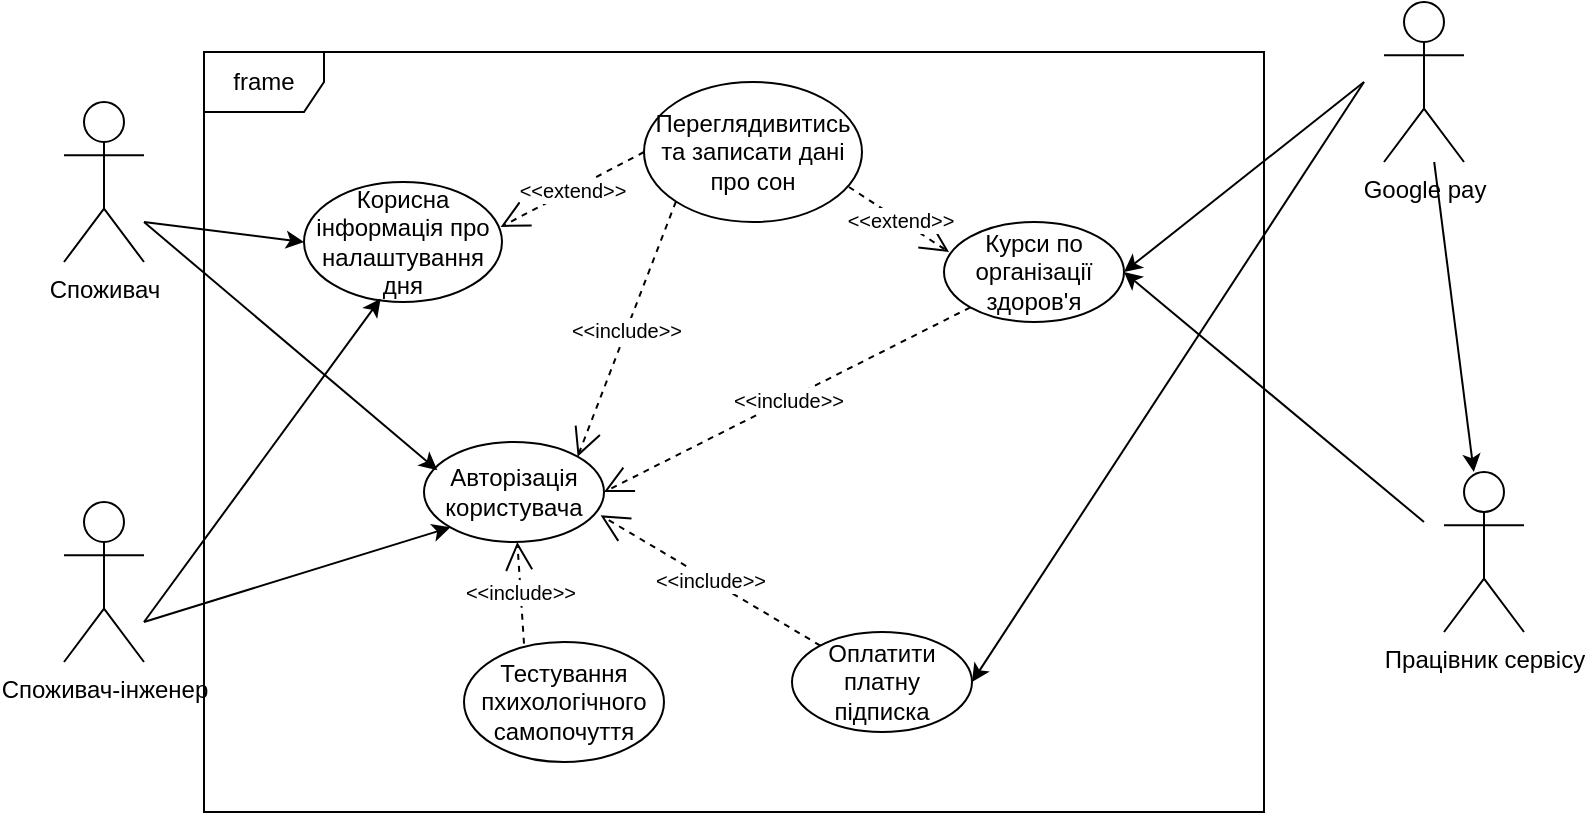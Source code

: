 <mxfile version="20.3.2" type="github"><diagram id="IqHNt96XNkLv_4DKpf2J" name="Страница 1"><mxGraphModel dx="1422" dy="762" grid="1" gridSize="10" guides="1" tooltips="1" connect="1" arrows="1" fold="1" page="1" pageScale="1" pageWidth="827" pageHeight="1169" math="0" shadow="0"><root><mxCell id="0"/><mxCell id="1" parent="0"/><mxCell id="-ufG074SU39axxW3eWZy-1" value="frame" style="shape=umlFrame;whiteSpace=wrap;html=1;" parent="1" vertex="1"><mxGeometry x="120" y="95" width="530" height="380" as="geometry"/></mxCell><mxCell id="-ufG074SU39axxW3eWZy-2" value="Споживач" style="shape=umlActor;verticalLabelPosition=bottom;verticalAlign=top;html=1;" parent="1" vertex="1"><mxGeometry x="50" y="120" width="40" height="80" as="geometry"/></mxCell><mxCell id="-ufG074SU39axxW3eWZy-3" value="Працівник сервісу" style="shape=umlActor;verticalLabelPosition=bottom;verticalAlign=top;html=1;" parent="1" vertex="1"><mxGeometry x="740" y="305" width="40" height="80" as="geometry"/></mxCell><mxCell id="-ufG074SU39axxW3eWZy-4" value="Споживач-інженер" style="shape=umlActor;verticalLabelPosition=bottom;verticalAlign=top;html=1;" parent="1" vertex="1"><mxGeometry x="50" y="320" width="40" height="80" as="geometry"/></mxCell><mxCell id="-ufG074SU39axxW3eWZy-8" value="Переглядивитись та записати дані про сон" style="ellipse;whiteSpace=wrap;html=1;" parent="1" vertex="1"><mxGeometry x="340" y="110" width="109" height="70" as="geometry"/></mxCell><mxCell id="-ufG074SU39axxW3eWZy-9" value="Авторізація користувача" style="ellipse;whiteSpace=wrap;html=1;" parent="1" vertex="1"><mxGeometry x="230" y="290" width="90" height="50" as="geometry"/></mxCell><mxCell id="-ufG074SU39axxW3eWZy-10" value="Корисна інформація про налаштування дня" style="ellipse;whiteSpace=wrap;html=1;" parent="1" vertex="1"><mxGeometry x="170" y="160" width="99" height="60" as="geometry"/></mxCell><mxCell id="-ufG074SU39axxW3eWZy-11" value="Оплатити платну підписка" style="ellipse;whiteSpace=wrap;html=1;" parent="1" vertex="1"><mxGeometry x="414" y="385" width="90" height="50" as="geometry"/></mxCell><mxCell id="-ufG074SU39axxW3eWZy-12" value="Тестування пхихологічного самопочуття" style="ellipse;whiteSpace=wrap;html=1;" parent="1" vertex="1"><mxGeometry x="250" y="390" width="100" height="60" as="geometry"/></mxCell><mxCell id="-ufG074SU39axxW3eWZy-14" value="Курси по організації здоров'я" style="ellipse;whiteSpace=wrap;html=1;" parent="1" vertex="1"><mxGeometry x="490" y="180" width="90" height="50" as="geometry"/></mxCell><mxCell id="-ufG074SU39axxW3eWZy-18" value="" style="endArrow=classic;html=1;rounded=0;" parent="1" source="_8N_ejEAzdSbg6BdYuQ4-2" target="-ufG074SU39axxW3eWZy-3" edge="1"><mxGeometry width="50" height="50" relative="1" as="geometry"><mxPoint x="640" y="335" as="sourcePoint"/><mxPoint x="690" y="270" as="targetPoint"/></mxGeometry></mxCell><mxCell id="-ufG074SU39axxW3eWZy-20" value="" style="endArrow=classic;html=1;rounded=0;entryX=0.387;entryY=0.972;entryDx=0;entryDy=0;entryPerimeter=0;" parent="1" target="-ufG074SU39axxW3eWZy-10" edge="1"><mxGeometry width="50" height="50" relative="1" as="geometry"><mxPoint x="90" y="380" as="sourcePoint"/><mxPoint x="140" y="330" as="targetPoint"/></mxGeometry></mxCell><mxCell id="-ufG074SU39axxW3eWZy-21" value="" style="endArrow=classic;html=1;rounded=0;entryX=0;entryY=0.5;entryDx=0;entryDy=0;" parent="1" target="-ufG074SU39axxW3eWZy-10" edge="1"><mxGeometry width="50" height="50" relative="1" as="geometry"><mxPoint x="90" y="180" as="sourcePoint"/><mxPoint x="140" y="130" as="targetPoint"/></mxGeometry></mxCell><mxCell id="-ufG074SU39axxW3eWZy-22" value="" style="endArrow=classic;html=1;rounded=0;entryX=0;entryY=1;entryDx=0;entryDy=0;" parent="1" target="-ufG074SU39axxW3eWZy-9" edge="1"><mxGeometry width="50" height="50" relative="1" as="geometry"><mxPoint x="90" y="380" as="sourcePoint"/><mxPoint x="140" y="330" as="targetPoint"/></mxGeometry></mxCell><mxCell id="-ufG074SU39axxW3eWZy-23" value="" style="endArrow=classic;html=1;rounded=0;entryX=0.074;entryY=0.283;entryDx=0;entryDy=0;entryPerimeter=0;" parent="1" target="-ufG074SU39axxW3eWZy-9" edge="1"><mxGeometry width="50" height="50" relative="1" as="geometry"><mxPoint x="90" y="180" as="sourcePoint"/><mxPoint x="140" y="130" as="targetPoint"/></mxGeometry></mxCell><mxCell id="-ufG074SU39axxW3eWZy-31" value="" style="endArrow=classic;html=1;rounded=0;entryX=1;entryY=0.5;entryDx=0;entryDy=0;" parent="1" target="-ufG074SU39axxW3eWZy-14" edge="1"><mxGeometry width="50" height="50" relative="1" as="geometry"><mxPoint x="730" y="330" as="sourcePoint"/><mxPoint x="720" y="145" as="targetPoint"/></mxGeometry></mxCell><mxCell id="-ufG074SU39axxW3eWZy-33" value="&lt;font style=&quot;font-size: 10px;&quot;&gt;&amp;lt;&amp;lt;include&amp;gt;&amp;gt;&lt;/font&gt;" style="endArrow=open;endSize=12;dashed=1;html=1;rounded=0;exitX=0;exitY=1;exitDx=0;exitDy=0;entryX=1;entryY=0;entryDx=0;entryDy=0;" parent="1" source="-ufG074SU39axxW3eWZy-8" target="-ufG074SU39axxW3eWZy-9" edge="1"><mxGeometry width="160" relative="1" as="geometry"><mxPoint x="369" y="219.17" as="sourcePoint"/><mxPoint x="529" y="219.17" as="targetPoint"/><Array as="points"/><mxPoint as="offset"/></mxGeometry></mxCell><mxCell id="-ufG074SU39axxW3eWZy-34" value="&lt;font style=&quot;font-size: 10px;&quot;&gt;&amp;lt;&amp;lt;include&amp;gt;&amp;gt;&lt;/font&gt;" style="endArrow=open;endSize=12;dashed=1;html=1;rounded=0;exitX=0.3;exitY=0.014;exitDx=0;exitDy=0;exitPerimeter=0;" parent="1" source="-ufG074SU39axxW3eWZy-12" target="-ufG074SU39axxW3eWZy-9" edge="1"><mxGeometry width="160" relative="1" as="geometry"><mxPoint x="334" y="370" as="sourcePoint"/><mxPoint x="494" y="370" as="targetPoint"/><Array as="points"/><mxPoint as="offset"/></mxGeometry></mxCell><mxCell id="-ufG074SU39axxW3eWZy-35" value="&lt;font style=&quot;font-size: 10px;&quot;&gt;&amp;lt;&amp;lt;include&amp;gt;&amp;gt;&lt;/font&gt;" style="endArrow=open;endSize=12;dashed=1;html=1;rounded=0;entryX=1;entryY=0.5;entryDx=0;entryDy=0;exitX=0;exitY=1;exitDx=0;exitDy=0;" parent="1" source="-ufG074SU39axxW3eWZy-14" target="-ufG074SU39axxW3eWZy-9" edge="1"><mxGeometry width="160" relative="1" as="geometry"><mxPoint x="440" y="259.17" as="sourcePoint"/><mxPoint x="600" y="259.17" as="targetPoint"/><Array as="points"/><mxPoint as="offset"/></mxGeometry></mxCell><mxCell id="-ufG074SU39axxW3eWZy-36" value="&lt;font style=&quot;font-size: 10px;&quot;&gt;&amp;lt;&amp;lt;include&amp;gt;&amp;gt;&lt;/font&gt;" style="endArrow=open;endSize=12;dashed=1;html=1;rounded=0;entryX=0.981;entryY=0.733;entryDx=0;entryDy=0;entryPerimeter=0;" parent="1" source="-ufG074SU39axxW3eWZy-11" target="-ufG074SU39axxW3eWZy-9" edge="1"><mxGeometry width="160" relative="1" as="geometry"><mxPoint x="460" y="380" as="sourcePoint"/><mxPoint x="620" y="380" as="targetPoint"/><Array as="points"/><mxPoint as="offset"/></mxGeometry></mxCell><mxCell id="-ufG074SU39axxW3eWZy-40" value="&lt;font style=&quot;font-size: 10px;&quot;&gt;&amp;lt;&amp;lt;extend&amp;gt;&amp;gt;&lt;/font&gt;" style="endArrow=open;endSize=12;dashed=1;html=1;rounded=0;entryX=0.993;entryY=0.375;entryDx=0;entryDy=0;entryPerimeter=0;exitX=0;exitY=0.5;exitDx=0;exitDy=0;" parent="1" source="-ufG074SU39axxW3eWZy-8" target="-ufG074SU39axxW3eWZy-10" edge="1"><mxGeometry width="160" relative="1" as="geometry"><mxPoint x="320" y="144.58" as="sourcePoint"/><mxPoint x="480" y="144.58" as="targetPoint"/><Array as="points"/><mxPoint as="offset"/></mxGeometry></mxCell><mxCell id="-ufG074SU39axxW3eWZy-41" value="&lt;font style=&quot;font-size: 10px;&quot;&gt;&amp;lt;&amp;lt;extend&amp;gt;&amp;gt;&lt;/font&gt;" style="endArrow=open;endSize=12;dashed=1;html=1;rounded=0;entryX=0.028;entryY=0.3;entryDx=0;entryDy=0;entryPerimeter=0;exitX=0.94;exitY=0.75;exitDx=0;exitDy=0;exitPerimeter=0;" parent="1" source="-ufG074SU39axxW3eWZy-8" target="-ufG074SU39axxW3eWZy-14" edge="1"><mxGeometry width="160" relative="1" as="geometry"><mxPoint x="440" y="170" as="sourcePoint"/><mxPoint x="600" y="170" as="targetPoint"/><Array as="points"/><mxPoint as="offset"/></mxGeometry></mxCell><mxCell id="_8N_ejEAzdSbg6BdYuQ4-2" value="Google pay" style="shape=umlActor;verticalLabelPosition=bottom;verticalAlign=top;html=1;" parent="1" vertex="1"><mxGeometry x="710" y="70" width="40" height="80" as="geometry"/></mxCell><mxCell id="oUk3svBoP6pDPaa-BKa4-1" value="" style="endArrow=classic;html=1;rounded=0;entryX=1;entryY=0.5;entryDx=0;entryDy=0;" edge="1" parent="1" target="-ufG074SU39axxW3eWZy-11"><mxGeometry width="50" height="50" relative="1" as="geometry"><mxPoint x="700" y="110" as="sourcePoint"/><mxPoint x="650" y="490" as="targetPoint"/></mxGeometry></mxCell><mxCell id="oUk3svBoP6pDPaa-BKa4-2" value="" style="endArrow=classic;html=1;rounded=0;entryX=1;entryY=0.5;entryDx=0;entryDy=0;" edge="1" parent="1" target="-ufG074SU39axxW3eWZy-14"><mxGeometry width="50" height="50" relative="1" as="geometry"><mxPoint x="700" y="110" as="sourcePoint"/><mxPoint x="440" y="370" as="targetPoint"/></mxGeometry></mxCell></root></mxGraphModel></diagram></mxfile>